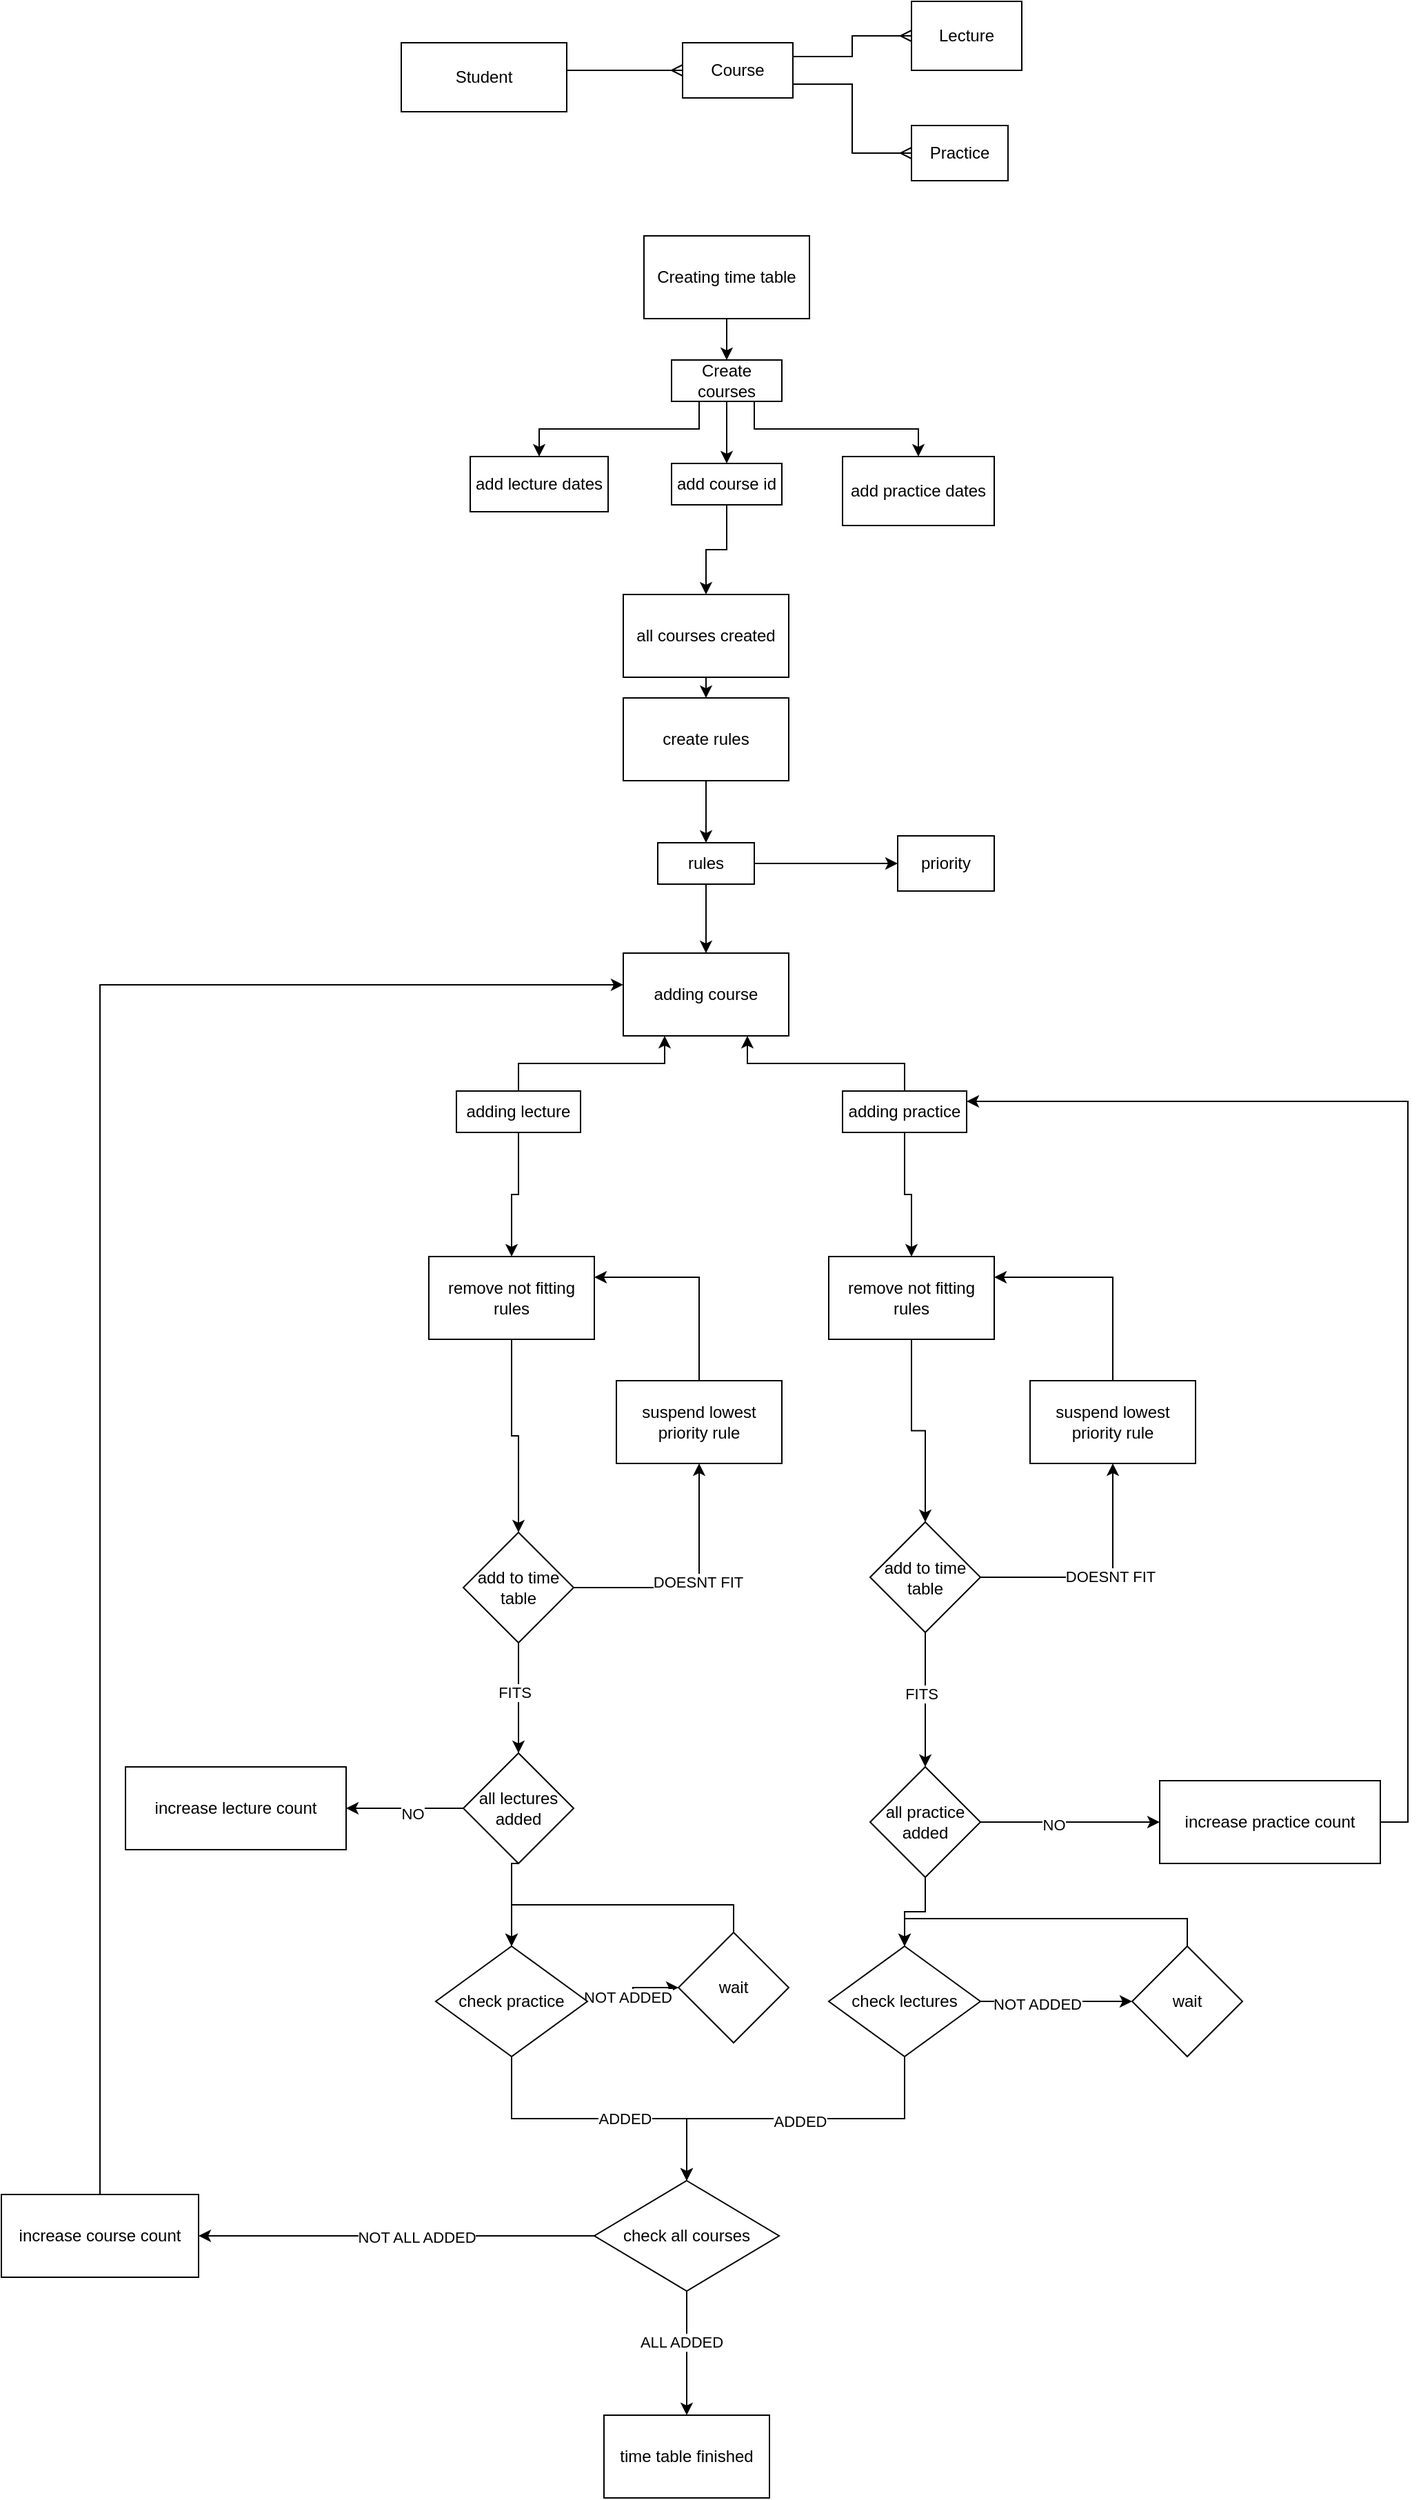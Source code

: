 <mxfile version="24.0.2" type="github">
  <diagram name="Page-1" id="MUCW26529rn52MAqk1Qs">
    <mxGraphModel dx="4924" dy="2451" grid="1" gridSize="10" guides="1" tooltips="1" connect="1" arrows="1" fold="1" page="1" pageScale="1" pageWidth="827" pageHeight="1169" math="0" shadow="0">
      <root>
        <mxCell id="0" />
        <mxCell id="1" parent="0" />
        <mxCell id="UqnTuX9J4pZdpapWi_6r-5" style="edgeStyle=orthogonalEdgeStyle;rounded=0;orthogonalLoop=1;jettySize=auto;html=1;exitX=1;exitY=0.5;exitDx=0;exitDy=0;entryX=0;entryY=0.5;entryDx=0;entryDy=0;endArrow=ERmany;endFill=0;flowAnimation=0;" parent="1" source="UqnTuX9J4pZdpapWi_6r-1" target="UqnTuX9J4pZdpapWi_6r-3" edge="1">
          <mxGeometry relative="1" as="geometry">
            <mxPoint x="370" y="115" as="targetPoint" />
            <Array as="points">
              <mxPoint x="230" y="115" />
              <mxPoint x="230" y="110" />
            </Array>
          </mxGeometry>
        </mxCell>
        <mxCell id="UqnTuX9J4pZdpapWi_6r-7" value="&lt;div&gt;&lt;br&gt;&lt;/div&gt;&lt;div&gt;&lt;br&gt;&lt;/div&gt;" style="edgeLabel;html=1;align=center;verticalAlign=middle;resizable=0;points=[];" parent="UqnTuX9J4pZdpapWi_6r-5" vertex="1" connectable="0">
          <mxGeometry x="0.113" y="-1" relative="1" as="geometry">
            <mxPoint as="offset" />
          </mxGeometry>
        </mxCell>
        <mxCell id="UqnTuX9J4pZdpapWi_6r-1" value="Student" style="rounded=0;whiteSpace=wrap;html=1;" parent="1" vertex="1">
          <mxGeometry x="120" y="90" width="120" height="50" as="geometry" />
        </mxCell>
        <mxCell id="Rm8hIvilPhOO6_O1WnGj-2" style="edgeStyle=orthogonalEdgeStyle;rounded=0;orthogonalLoop=1;jettySize=auto;html=1;exitX=1;exitY=0.25;exitDx=0;exitDy=0;entryX=0;entryY=0.5;entryDx=0;entryDy=0;endArrow=ERmany;endFill=0;" parent="1" source="UqnTuX9J4pZdpapWi_6r-3" target="Rm8hIvilPhOO6_O1WnGj-1" edge="1">
          <mxGeometry relative="1" as="geometry" />
        </mxCell>
        <mxCell id="Rm8hIvilPhOO6_O1WnGj-5" style="edgeStyle=orthogonalEdgeStyle;rounded=0;orthogonalLoop=1;jettySize=auto;html=1;exitX=1;exitY=0.75;exitDx=0;exitDy=0;entryX=0;entryY=0.5;entryDx=0;entryDy=0;endArrow=ERmany;endFill=0;" parent="1" source="UqnTuX9J4pZdpapWi_6r-3" target="Rm8hIvilPhOO6_O1WnGj-3" edge="1">
          <mxGeometry relative="1" as="geometry" />
        </mxCell>
        <mxCell id="UqnTuX9J4pZdpapWi_6r-3" value="Course" style="rounded=0;whiteSpace=wrap;html=1;" parent="1" vertex="1">
          <mxGeometry x="324" y="90" width="80" height="40" as="geometry" />
        </mxCell>
        <mxCell id="Rm8hIvilPhOO6_O1WnGj-1" value="Lecture" style="rounded=0;whiteSpace=wrap;html=1;" parent="1" vertex="1">
          <mxGeometry x="490" y="60" width="80" height="50" as="geometry" />
        </mxCell>
        <mxCell id="Rm8hIvilPhOO6_O1WnGj-3" value="Practice" style="rounded=0;whiteSpace=wrap;html=1;" parent="1" vertex="1">
          <mxGeometry x="490" y="150" width="70" height="40" as="geometry" />
        </mxCell>
        <mxCell id="Rm8hIvilPhOO6_O1WnGj-12" style="edgeStyle=orthogonalEdgeStyle;rounded=0;orthogonalLoop=1;jettySize=auto;html=1;exitX=0.5;exitY=1;exitDx=0;exitDy=0;entryX=0.5;entryY=0;entryDx=0;entryDy=0;" parent="1" source="Rm8hIvilPhOO6_O1WnGj-10" target="Rm8hIvilPhOO6_O1WnGj-11" edge="1">
          <mxGeometry relative="1" as="geometry" />
        </mxCell>
        <mxCell id="Rm8hIvilPhOO6_O1WnGj-10" value="Creating time table" style="rounded=0;whiteSpace=wrap;html=1;" parent="1" vertex="1">
          <mxGeometry x="296" y="230" width="120" height="60" as="geometry" />
        </mxCell>
        <mxCell id="Rm8hIvilPhOO6_O1WnGj-14" style="edgeStyle=orthogonalEdgeStyle;rounded=0;orthogonalLoop=1;jettySize=auto;html=1;exitX=0.25;exitY=1;exitDx=0;exitDy=0;" parent="1" source="Rm8hIvilPhOO6_O1WnGj-11" target="Rm8hIvilPhOO6_O1WnGj-13" edge="1">
          <mxGeometry relative="1" as="geometry" />
        </mxCell>
        <mxCell id="Rm8hIvilPhOO6_O1WnGj-16" style="edgeStyle=orthogonalEdgeStyle;rounded=0;orthogonalLoop=1;jettySize=auto;html=1;exitX=0.75;exitY=1;exitDx=0;exitDy=0;" parent="1" source="Rm8hIvilPhOO6_O1WnGj-11" target="Rm8hIvilPhOO6_O1WnGj-15" edge="1">
          <mxGeometry relative="1" as="geometry" />
        </mxCell>
        <mxCell id="HlqSMHGSSu9XKpvqxpK_-116" value="" style="edgeStyle=orthogonalEdgeStyle;rounded=0;orthogonalLoop=1;jettySize=auto;html=1;" edge="1" parent="1" source="Rm8hIvilPhOO6_O1WnGj-11" target="HlqSMHGSSu9XKpvqxpK_-115">
          <mxGeometry relative="1" as="geometry" />
        </mxCell>
        <mxCell id="Rm8hIvilPhOO6_O1WnGj-11" value="Create courses" style="rounded=0;whiteSpace=wrap;html=1;" parent="1" vertex="1">
          <mxGeometry x="316" y="320" width="80" height="30" as="geometry" />
        </mxCell>
        <mxCell id="Rm8hIvilPhOO6_O1WnGj-13" value="add lecture dates" style="rounded=0;whiteSpace=wrap;html=1;" parent="1" vertex="1">
          <mxGeometry x="170" y="390" width="100" height="40" as="geometry" />
        </mxCell>
        <mxCell id="Rm8hIvilPhOO6_O1WnGj-15" value="add practice dates" style="rounded=0;whiteSpace=wrap;html=1;" parent="1" vertex="1">
          <mxGeometry x="440" y="390" width="110" height="50" as="geometry" />
        </mxCell>
        <mxCell id="Rm8hIvilPhOO6_O1WnGj-22" style="edgeStyle=orthogonalEdgeStyle;rounded=0;orthogonalLoop=1;jettySize=auto;html=1;exitX=0.5;exitY=1;exitDx=0;exitDy=0;entryX=0.5;entryY=0;entryDx=0;entryDy=0;" parent="1" source="Rm8hIvilPhOO6_O1WnGj-17" target="Rm8hIvilPhOO6_O1WnGj-20" edge="1">
          <mxGeometry relative="1" as="geometry" />
        </mxCell>
        <mxCell id="Rm8hIvilPhOO6_O1WnGj-17" value="&lt;div&gt;all courses created&lt;/div&gt;" style="rounded=0;whiteSpace=wrap;html=1;" parent="1" vertex="1">
          <mxGeometry x="281" y="490" width="120" height="60" as="geometry" />
        </mxCell>
        <mxCell id="Rm8hIvilPhOO6_O1WnGj-26" style="edgeStyle=orthogonalEdgeStyle;rounded=0;orthogonalLoop=1;jettySize=auto;html=1;exitX=0.5;exitY=1;exitDx=0;exitDy=0;entryX=0.5;entryY=0;entryDx=0;entryDy=0;" parent="1" source="Rm8hIvilPhOO6_O1WnGj-20" target="Rm8hIvilPhOO6_O1WnGj-23" edge="1">
          <mxGeometry relative="1" as="geometry" />
        </mxCell>
        <mxCell id="Rm8hIvilPhOO6_O1WnGj-20" value="create rules" style="rounded=0;whiteSpace=wrap;html=1;" parent="1" vertex="1">
          <mxGeometry x="281" y="565" width="120" height="60" as="geometry" />
        </mxCell>
        <mxCell id="Rm8hIvilPhOO6_O1WnGj-25" style="edgeStyle=orthogonalEdgeStyle;rounded=0;orthogonalLoop=1;jettySize=auto;html=1;exitX=1;exitY=0.5;exitDx=0;exitDy=0;entryX=0;entryY=0.5;entryDx=0;entryDy=0;" parent="1" source="Rm8hIvilPhOO6_O1WnGj-23" target="Rm8hIvilPhOO6_O1WnGj-24" edge="1">
          <mxGeometry relative="1" as="geometry" />
        </mxCell>
        <mxCell id="Rm8hIvilPhOO6_O1WnGj-28" style="edgeStyle=orthogonalEdgeStyle;rounded=0;orthogonalLoop=1;jettySize=auto;html=1;exitX=0.5;exitY=1;exitDx=0;exitDy=0;entryX=0.5;entryY=0;entryDx=0;entryDy=0;" parent="1" source="Rm8hIvilPhOO6_O1WnGj-23" target="Rm8hIvilPhOO6_O1WnGj-27" edge="1">
          <mxGeometry relative="1" as="geometry" />
        </mxCell>
        <mxCell id="Rm8hIvilPhOO6_O1WnGj-23" value="rules" style="rounded=0;whiteSpace=wrap;html=1;" parent="1" vertex="1">
          <mxGeometry x="306" y="670" width="70" height="30" as="geometry" />
        </mxCell>
        <mxCell id="Rm8hIvilPhOO6_O1WnGj-24" value="priority" style="rounded=0;whiteSpace=wrap;html=1;" parent="1" vertex="1">
          <mxGeometry x="480" y="665" width="70" height="40" as="geometry" />
        </mxCell>
        <mxCell id="Rm8hIvilPhOO6_O1WnGj-27" value="adding course" style="rounded=0;whiteSpace=wrap;html=1;" parent="1" vertex="1">
          <mxGeometry x="281" y="750" width="120" height="60" as="geometry" />
        </mxCell>
        <mxCell id="HlqSMHGSSu9XKpvqxpK_-2" style="edgeStyle=orthogonalEdgeStyle;rounded=0;orthogonalLoop=1;jettySize=auto;html=1;exitX=0.5;exitY=0;exitDx=0;exitDy=0;entryX=0.25;entryY=1;entryDx=0;entryDy=0;" edge="1" parent="1" source="HlqSMHGSSu9XKpvqxpK_-1" target="Rm8hIvilPhOO6_O1WnGj-27">
          <mxGeometry relative="1" as="geometry" />
        </mxCell>
        <mxCell id="HlqSMHGSSu9XKpvqxpK_-1" value="adding lecture" style="rounded=0;whiteSpace=wrap;html=1;" vertex="1" parent="1">
          <mxGeometry x="160" y="850" width="90" height="30" as="geometry" />
        </mxCell>
        <mxCell id="HlqSMHGSSu9XKpvqxpK_-4" style="edgeStyle=orthogonalEdgeStyle;rounded=0;orthogonalLoop=1;jettySize=auto;html=1;exitX=0.5;exitY=0;exitDx=0;exitDy=0;entryX=0.75;entryY=1;entryDx=0;entryDy=0;" edge="1" parent="1" source="HlqSMHGSSu9XKpvqxpK_-3" target="Rm8hIvilPhOO6_O1WnGj-27">
          <mxGeometry relative="1" as="geometry" />
        </mxCell>
        <mxCell id="HlqSMHGSSu9XKpvqxpK_-3" value="adding practice" style="rounded=0;whiteSpace=wrap;html=1;" vertex="1" parent="1">
          <mxGeometry x="440" y="850" width="90" height="30" as="geometry" />
        </mxCell>
        <mxCell id="HlqSMHGSSu9XKpvqxpK_-31" value="" style="edgeStyle=orthogonalEdgeStyle;rounded=0;orthogonalLoop=1;jettySize=auto;html=1;exitX=0.5;exitY=1;exitDx=0;exitDy=0;" edge="1" parent="1" source="HlqSMHGSSu9XKpvqxpK_-1" target="HlqSMHGSSu9XKpvqxpK_-30">
          <mxGeometry relative="1" as="geometry">
            <mxPoint x="205" y="1005" as="sourcePoint" />
          </mxGeometry>
        </mxCell>
        <mxCell id="HlqSMHGSSu9XKpvqxpK_-33" value="" style="edgeStyle=orthogonalEdgeStyle;rounded=0;orthogonalLoop=1;jettySize=auto;html=1;" edge="1" parent="1" source="HlqSMHGSSu9XKpvqxpK_-30" target="HlqSMHGSSu9XKpvqxpK_-32">
          <mxGeometry relative="1" as="geometry" />
        </mxCell>
        <mxCell id="HlqSMHGSSu9XKpvqxpK_-30" value="remove not fitting rules" style="whiteSpace=wrap;html=1;rounded=0;" vertex="1" parent="1">
          <mxGeometry x="140" y="970" width="120" height="60" as="geometry" />
        </mxCell>
        <mxCell id="HlqSMHGSSu9XKpvqxpK_-39" value="" style="edgeStyle=orthogonalEdgeStyle;rounded=0;orthogonalLoop=1;jettySize=auto;html=1;" edge="1" parent="1" source="HlqSMHGSSu9XKpvqxpK_-32" target="HlqSMHGSSu9XKpvqxpK_-38">
          <mxGeometry relative="1" as="geometry" />
        </mxCell>
        <mxCell id="HlqSMHGSSu9XKpvqxpK_-50" value="FITS" style="edgeLabel;html=1;align=center;verticalAlign=middle;resizable=0;points=[];" vertex="1" connectable="0" parent="HlqSMHGSSu9XKpvqxpK_-39">
          <mxGeometry x="-0.1" y="-3" relative="1" as="geometry">
            <mxPoint as="offset" />
          </mxGeometry>
        </mxCell>
        <mxCell id="HlqSMHGSSu9XKpvqxpK_-52" value="" style="edgeStyle=orthogonalEdgeStyle;rounded=0;orthogonalLoop=1;jettySize=auto;html=1;" edge="1" parent="1" source="HlqSMHGSSu9XKpvqxpK_-32" target="HlqSMHGSSu9XKpvqxpK_-51">
          <mxGeometry relative="1" as="geometry" />
        </mxCell>
        <mxCell id="HlqSMHGSSu9XKpvqxpK_-53" value="DOESNT FIT" style="edgeLabel;html=1;align=center;verticalAlign=middle;resizable=0;points=[];" vertex="1" connectable="0" parent="HlqSMHGSSu9XKpvqxpK_-52">
          <mxGeometry x="0.053" y="1" relative="1" as="geometry">
            <mxPoint as="offset" />
          </mxGeometry>
        </mxCell>
        <mxCell id="HlqSMHGSSu9XKpvqxpK_-32" value="add to time table" style="rhombus;whiteSpace=wrap;html=1;rounded=0;" vertex="1" parent="1">
          <mxGeometry x="165" y="1170" width="80" height="80" as="geometry" />
        </mxCell>
        <mxCell id="HlqSMHGSSu9XKpvqxpK_-41" value="" style="edgeStyle=orthogonalEdgeStyle;rounded=0;orthogonalLoop=1;jettySize=auto;html=1;" edge="1" parent="1" source="HlqSMHGSSu9XKpvqxpK_-38" target="HlqSMHGSSu9XKpvqxpK_-40">
          <mxGeometry relative="1" as="geometry" />
        </mxCell>
        <mxCell id="HlqSMHGSSu9XKpvqxpK_-42" value="NO" style="edgeLabel;html=1;align=center;verticalAlign=middle;resizable=0;points=[];" vertex="1" connectable="0" parent="HlqSMHGSSu9XKpvqxpK_-41">
          <mxGeometry x="-0.133" y="4" relative="1" as="geometry">
            <mxPoint as="offset" />
          </mxGeometry>
        </mxCell>
        <mxCell id="HlqSMHGSSu9XKpvqxpK_-79" style="edgeStyle=orthogonalEdgeStyle;rounded=0;orthogonalLoop=1;jettySize=auto;html=1;exitX=0.5;exitY=1;exitDx=0;exitDy=0;entryX=0.5;entryY=0;entryDx=0;entryDy=0;" edge="1" parent="1" source="HlqSMHGSSu9XKpvqxpK_-38" target="HlqSMHGSSu9XKpvqxpK_-76">
          <mxGeometry relative="1" as="geometry">
            <Array as="points">
              <mxPoint x="200" y="1410" />
            </Array>
          </mxGeometry>
        </mxCell>
        <mxCell id="HlqSMHGSSu9XKpvqxpK_-38" value="all lectures added" style="rhombus;whiteSpace=wrap;html=1;rounded=0;" vertex="1" parent="1">
          <mxGeometry x="165" y="1330" width="80" height="80" as="geometry" />
        </mxCell>
        <mxCell id="HlqSMHGSSu9XKpvqxpK_-40" value="increase lecture count" style="whiteSpace=wrap;html=1;rounded=0;" vertex="1" parent="1">
          <mxGeometry x="-80" y="1340" width="160" height="60" as="geometry" />
        </mxCell>
        <mxCell id="HlqSMHGSSu9XKpvqxpK_-54" style="edgeStyle=orthogonalEdgeStyle;rounded=0;orthogonalLoop=1;jettySize=auto;html=1;exitX=0.5;exitY=0;exitDx=0;exitDy=0;entryX=1;entryY=0.25;entryDx=0;entryDy=0;" edge="1" parent="1" source="HlqSMHGSSu9XKpvqxpK_-51" target="HlqSMHGSSu9XKpvqxpK_-30">
          <mxGeometry relative="1" as="geometry" />
        </mxCell>
        <mxCell id="HlqSMHGSSu9XKpvqxpK_-51" value="suspend lowest priority rule" style="whiteSpace=wrap;html=1;rounded=0;" vertex="1" parent="1">
          <mxGeometry x="276" y="1060" width="120" height="60" as="geometry" />
        </mxCell>
        <mxCell id="HlqSMHGSSu9XKpvqxpK_-55" value="" style="edgeStyle=orthogonalEdgeStyle;rounded=0;orthogonalLoop=1;jettySize=auto;html=1;exitX=0.5;exitY=1;exitDx=0;exitDy=0;" edge="1" parent="1" source="HlqSMHGSSu9XKpvqxpK_-3" target="HlqSMHGSSu9XKpvqxpK_-58">
          <mxGeometry relative="1" as="geometry">
            <mxPoint x="500" y="997.5" as="sourcePoint" />
          </mxGeometry>
        </mxCell>
        <mxCell id="HlqSMHGSSu9XKpvqxpK_-57" value="" style="edgeStyle=orthogonalEdgeStyle;rounded=0;orthogonalLoop=1;jettySize=auto;html=1;" edge="1" parent="1" source="HlqSMHGSSu9XKpvqxpK_-58" target="HlqSMHGSSu9XKpvqxpK_-63">
          <mxGeometry relative="1" as="geometry" />
        </mxCell>
        <mxCell id="HlqSMHGSSu9XKpvqxpK_-58" value="remove not fitting rules" style="whiteSpace=wrap;html=1;rounded=0;" vertex="1" parent="1">
          <mxGeometry x="430" y="970" width="120" height="60" as="geometry" />
        </mxCell>
        <mxCell id="HlqSMHGSSu9XKpvqxpK_-59" value="" style="edgeStyle=orthogonalEdgeStyle;rounded=0;orthogonalLoop=1;jettySize=auto;html=1;entryX=0.5;entryY=0;entryDx=0;entryDy=0;" edge="1" parent="1" source="HlqSMHGSSu9XKpvqxpK_-63" target="HlqSMHGSSu9XKpvqxpK_-68">
          <mxGeometry relative="1" as="geometry">
            <mxPoint x="500" y="1322.5" as="targetPoint" />
          </mxGeometry>
        </mxCell>
        <mxCell id="HlqSMHGSSu9XKpvqxpK_-60" value="FITS" style="edgeLabel;html=1;align=center;verticalAlign=middle;resizable=0;points=[];" vertex="1" connectable="0" parent="HlqSMHGSSu9XKpvqxpK_-59">
          <mxGeometry x="-0.1" y="-3" relative="1" as="geometry">
            <mxPoint as="offset" />
          </mxGeometry>
        </mxCell>
        <mxCell id="HlqSMHGSSu9XKpvqxpK_-61" value="" style="edgeStyle=orthogonalEdgeStyle;rounded=0;orthogonalLoop=1;jettySize=auto;html=1;" edge="1" parent="1" source="HlqSMHGSSu9XKpvqxpK_-63" target="HlqSMHGSSu9XKpvqxpK_-65">
          <mxGeometry relative="1" as="geometry" />
        </mxCell>
        <mxCell id="HlqSMHGSSu9XKpvqxpK_-62" value="DOESNT FIT" style="edgeLabel;html=1;align=center;verticalAlign=middle;resizable=0;points=[];" vertex="1" connectable="0" parent="HlqSMHGSSu9XKpvqxpK_-61">
          <mxGeometry x="0.053" y="1" relative="1" as="geometry">
            <mxPoint as="offset" />
          </mxGeometry>
        </mxCell>
        <mxCell id="HlqSMHGSSu9XKpvqxpK_-63" value="add to time table" style="rhombus;whiteSpace=wrap;html=1;rounded=0;" vertex="1" parent="1">
          <mxGeometry x="460" y="1162.5" width="80" height="80" as="geometry" />
        </mxCell>
        <mxCell id="HlqSMHGSSu9XKpvqxpK_-64" style="edgeStyle=orthogonalEdgeStyle;rounded=0;orthogonalLoop=1;jettySize=auto;html=1;exitX=0.5;exitY=0;exitDx=0;exitDy=0;entryX=1;entryY=0.25;entryDx=0;entryDy=0;" edge="1" parent="1" source="HlqSMHGSSu9XKpvqxpK_-65" target="HlqSMHGSSu9XKpvqxpK_-58">
          <mxGeometry relative="1" as="geometry" />
        </mxCell>
        <mxCell id="HlqSMHGSSu9XKpvqxpK_-65" value="suspend lowest priority rule" style="whiteSpace=wrap;html=1;rounded=0;" vertex="1" parent="1">
          <mxGeometry x="576" y="1060" width="120" height="60" as="geometry" />
        </mxCell>
        <mxCell id="HlqSMHGSSu9XKpvqxpK_-71" style="edgeStyle=orthogonalEdgeStyle;rounded=0;orthogonalLoop=1;jettySize=auto;html=1;exitX=1;exitY=0.5;exitDx=0;exitDy=0;entryX=1;entryY=0.25;entryDx=0;entryDy=0;" edge="1" parent="1" source="HlqSMHGSSu9XKpvqxpK_-67" target="HlqSMHGSSu9XKpvqxpK_-3">
          <mxGeometry relative="1" as="geometry" />
        </mxCell>
        <mxCell id="HlqSMHGSSu9XKpvqxpK_-67" value="increase practice count" style="whiteSpace=wrap;html=1;rounded=0;" vertex="1" parent="1">
          <mxGeometry x="670" y="1350" width="160" height="60" as="geometry" />
        </mxCell>
        <mxCell id="HlqSMHGSSu9XKpvqxpK_-69" style="edgeStyle=orthogonalEdgeStyle;rounded=0;orthogonalLoop=1;jettySize=auto;html=1;exitX=1;exitY=0.5;exitDx=0;exitDy=0;entryX=0;entryY=0.5;entryDx=0;entryDy=0;" edge="1" parent="1" source="HlqSMHGSSu9XKpvqxpK_-68" target="HlqSMHGSSu9XKpvqxpK_-67">
          <mxGeometry relative="1" as="geometry" />
        </mxCell>
        <mxCell id="HlqSMHGSSu9XKpvqxpK_-70" value="NO" style="edgeLabel;html=1;align=center;verticalAlign=middle;resizable=0;points=[];" vertex="1" connectable="0" parent="HlqSMHGSSu9XKpvqxpK_-69">
          <mxGeometry x="-0.19" y="-2" relative="1" as="geometry">
            <mxPoint as="offset" />
          </mxGeometry>
        </mxCell>
        <mxCell id="HlqSMHGSSu9XKpvqxpK_-68" value="all practice added" style="rhombus;whiteSpace=wrap;html=1;rounded=0;" vertex="1" parent="1">
          <mxGeometry x="460" y="1340" width="80" height="80" as="geometry" />
        </mxCell>
        <mxCell id="HlqSMHGSSu9XKpvqxpK_-81" value="" style="edgeStyle=orthogonalEdgeStyle;rounded=0;orthogonalLoop=1;jettySize=auto;html=1;" edge="1" parent="1" source="HlqSMHGSSu9XKpvqxpK_-76" target="HlqSMHGSSu9XKpvqxpK_-80">
          <mxGeometry relative="1" as="geometry" />
        </mxCell>
        <mxCell id="HlqSMHGSSu9XKpvqxpK_-98" value="NOT ADDED" style="edgeLabel;html=1;align=center;verticalAlign=middle;resizable=0;points=[];" vertex="1" connectable="0" parent="HlqSMHGSSu9XKpvqxpK_-81">
          <mxGeometry x="-0.235" y="3" relative="1" as="geometry">
            <mxPoint as="offset" />
          </mxGeometry>
        </mxCell>
        <mxCell id="HlqSMHGSSu9XKpvqxpK_-100" style="edgeStyle=orthogonalEdgeStyle;rounded=0;orthogonalLoop=1;jettySize=auto;html=1;exitX=0.5;exitY=1;exitDx=0;exitDy=0;entryX=0.5;entryY=0;entryDx=0;entryDy=0;" edge="1" parent="1" source="HlqSMHGSSu9XKpvqxpK_-76" target="HlqSMHGSSu9XKpvqxpK_-92">
          <mxGeometry relative="1" as="geometry" />
        </mxCell>
        <mxCell id="HlqSMHGSSu9XKpvqxpK_-103" value="ADDED" style="edgeLabel;html=1;align=center;verticalAlign=middle;resizable=0;points=[];" vertex="1" connectable="0" parent="HlqSMHGSSu9XKpvqxpK_-100">
          <mxGeometry x="0.165" relative="1" as="geometry">
            <mxPoint as="offset" />
          </mxGeometry>
        </mxCell>
        <mxCell id="HlqSMHGSSu9XKpvqxpK_-76" value="check practice" style="rhombus;whiteSpace=wrap;html=1;" vertex="1" parent="1">
          <mxGeometry x="145" y="1470" width="110" height="80" as="geometry" />
        </mxCell>
        <mxCell id="HlqSMHGSSu9XKpvqxpK_-114" style="edgeStyle=orthogonalEdgeStyle;rounded=0;orthogonalLoop=1;jettySize=auto;html=1;exitX=0.5;exitY=0;exitDx=0;exitDy=0;entryX=0.5;entryY=0;entryDx=0;entryDy=0;" edge="1" parent="1" source="HlqSMHGSSu9XKpvqxpK_-80" target="HlqSMHGSSu9XKpvqxpK_-76">
          <mxGeometry relative="1" as="geometry" />
        </mxCell>
        <mxCell id="HlqSMHGSSu9XKpvqxpK_-80" value="wait" style="rhombus;whiteSpace=wrap;html=1;" vertex="1" parent="1">
          <mxGeometry x="321" y="1460" width="80" height="80" as="geometry" />
        </mxCell>
        <mxCell id="HlqSMHGSSu9XKpvqxpK_-83" style="edgeStyle=orthogonalEdgeStyle;rounded=0;orthogonalLoop=1;jettySize=auto;html=1;exitX=0.5;exitY=1;exitDx=0;exitDy=0;entryX=0.5;entryY=0;entryDx=0;entryDy=0;" edge="1" parent="1" target="HlqSMHGSSu9XKpvqxpK_-85" source="HlqSMHGSSu9XKpvqxpK_-68">
          <mxGeometry relative="1" as="geometry">
            <mxPoint x="515" y="1440" as="sourcePoint" />
          </mxGeometry>
        </mxCell>
        <mxCell id="HlqSMHGSSu9XKpvqxpK_-84" value="" style="edgeStyle=orthogonalEdgeStyle;rounded=0;orthogonalLoop=1;jettySize=auto;html=1;" edge="1" parent="1" source="HlqSMHGSSu9XKpvqxpK_-85" target="HlqSMHGSSu9XKpvqxpK_-87">
          <mxGeometry relative="1" as="geometry" />
        </mxCell>
        <mxCell id="HlqSMHGSSu9XKpvqxpK_-97" value="NOT ADDED" style="edgeLabel;html=1;align=center;verticalAlign=middle;resizable=0;points=[];" vertex="1" connectable="0" parent="HlqSMHGSSu9XKpvqxpK_-84">
          <mxGeometry x="-0.255" y="-2" relative="1" as="geometry">
            <mxPoint as="offset" />
          </mxGeometry>
        </mxCell>
        <mxCell id="HlqSMHGSSu9XKpvqxpK_-101" style="edgeStyle=orthogonalEdgeStyle;rounded=0;orthogonalLoop=1;jettySize=auto;html=1;exitX=0.5;exitY=1;exitDx=0;exitDy=0;" edge="1" parent="1" source="HlqSMHGSSu9XKpvqxpK_-85" target="HlqSMHGSSu9XKpvqxpK_-92">
          <mxGeometry relative="1" as="geometry" />
        </mxCell>
        <mxCell id="HlqSMHGSSu9XKpvqxpK_-102" value="ADDED" style="edgeLabel;html=1;align=center;verticalAlign=middle;resizable=0;points=[];" vertex="1" connectable="0" parent="HlqSMHGSSu9XKpvqxpK_-101">
          <mxGeometry x="-0.024" y="2" relative="1" as="geometry">
            <mxPoint as="offset" />
          </mxGeometry>
        </mxCell>
        <mxCell id="HlqSMHGSSu9XKpvqxpK_-85" value="check lectures" style="rhombus;whiteSpace=wrap;html=1;" vertex="1" parent="1">
          <mxGeometry x="430" y="1470" width="110" height="80" as="geometry" />
        </mxCell>
        <mxCell id="HlqSMHGSSu9XKpvqxpK_-86" style="edgeStyle=orthogonalEdgeStyle;rounded=0;orthogonalLoop=1;jettySize=auto;html=1;exitX=0.5;exitY=0;exitDx=0;exitDy=0;entryX=0.5;entryY=0;entryDx=0;entryDy=0;" edge="1" parent="1" source="HlqSMHGSSu9XKpvqxpK_-87" target="HlqSMHGSSu9XKpvqxpK_-85">
          <mxGeometry relative="1" as="geometry" />
        </mxCell>
        <mxCell id="HlqSMHGSSu9XKpvqxpK_-87" value="wait" style="rhombus;whiteSpace=wrap;html=1;" vertex="1" parent="1">
          <mxGeometry x="650" y="1470" width="80" height="80" as="geometry" />
        </mxCell>
        <mxCell id="HlqSMHGSSu9XKpvqxpK_-112" value="" style="edgeStyle=orthogonalEdgeStyle;rounded=0;orthogonalLoop=1;jettySize=auto;html=1;" edge="1" parent="1" source="HlqSMHGSSu9XKpvqxpK_-92" target="HlqSMHGSSu9XKpvqxpK_-111">
          <mxGeometry relative="1" as="geometry" />
        </mxCell>
        <mxCell id="HlqSMHGSSu9XKpvqxpK_-113" value="ALL ADDED" style="edgeLabel;html=1;align=center;verticalAlign=middle;resizable=0;points=[];" vertex="1" connectable="0" parent="HlqSMHGSSu9XKpvqxpK_-112">
          <mxGeometry x="-0.178" y="-4" relative="1" as="geometry">
            <mxPoint as="offset" />
          </mxGeometry>
        </mxCell>
        <mxCell id="HlqSMHGSSu9XKpvqxpK_-92" value="check all courses" style="rhombus;whiteSpace=wrap;html=1;" vertex="1" parent="1">
          <mxGeometry x="260" y="1640" width="134" height="80" as="geometry" />
        </mxCell>
        <mxCell id="HlqSMHGSSu9XKpvqxpK_-108" value="" style="edgeStyle=orthogonalEdgeStyle;rounded=0;orthogonalLoop=1;jettySize=auto;html=1;exitX=0;exitY=0.5;exitDx=0;exitDy=0;" edge="1" parent="1" source="HlqSMHGSSu9XKpvqxpK_-92" target="HlqSMHGSSu9XKpvqxpK_-107">
          <mxGeometry relative="1" as="geometry">
            <mxPoint x="53" y="1680" as="sourcePoint" />
          </mxGeometry>
        </mxCell>
        <mxCell id="HlqSMHGSSu9XKpvqxpK_-110" value="NOT ALL ADDED" style="edgeLabel;html=1;align=center;verticalAlign=middle;resizable=0;points=[];" vertex="1" connectable="0" parent="HlqSMHGSSu9XKpvqxpK_-108">
          <mxGeometry x="-0.101" y="1" relative="1" as="geometry">
            <mxPoint as="offset" />
          </mxGeometry>
        </mxCell>
        <mxCell id="HlqSMHGSSu9XKpvqxpK_-107" value="increase course count" style="whiteSpace=wrap;html=1;" vertex="1" parent="1">
          <mxGeometry x="-170" y="1650" width="143" height="60" as="geometry" />
        </mxCell>
        <mxCell id="HlqSMHGSSu9XKpvqxpK_-109" style="edgeStyle=orthogonalEdgeStyle;rounded=0;orthogonalLoop=1;jettySize=auto;html=1;exitX=0.5;exitY=0;exitDx=0;exitDy=0;entryX=0;entryY=0.383;entryDx=0;entryDy=0;entryPerimeter=0;" edge="1" parent="1" source="HlqSMHGSSu9XKpvqxpK_-107" target="Rm8hIvilPhOO6_O1WnGj-27">
          <mxGeometry relative="1" as="geometry" />
        </mxCell>
        <mxCell id="HlqSMHGSSu9XKpvqxpK_-111" value="time table finished" style="whiteSpace=wrap;html=1;" vertex="1" parent="1">
          <mxGeometry x="267" y="1810" width="120" height="60" as="geometry" />
        </mxCell>
        <mxCell id="HlqSMHGSSu9XKpvqxpK_-117" style="edgeStyle=orthogonalEdgeStyle;rounded=0;orthogonalLoop=1;jettySize=auto;html=1;exitX=0.5;exitY=1;exitDx=0;exitDy=0;entryX=0.5;entryY=0;entryDx=0;entryDy=0;" edge="1" parent="1" source="HlqSMHGSSu9XKpvqxpK_-115" target="Rm8hIvilPhOO6_O1WnGj-17">
          <mxGeometry relative="1" as="geometry" />
        </mxCell>
        <mxCell id="HlqSMHGSSu9XKpvqxpK_-115" value="add course id" style="rounded=0;whiteSpace=wrap;html=1;" vertex="1" parent="1">
          <mxGeometry x="316" y="395" width="80" height="30" as="geometry" />
        </mxCell>
      </root>
    </mxGraphModel>
  </diagram>
</mxfile>
